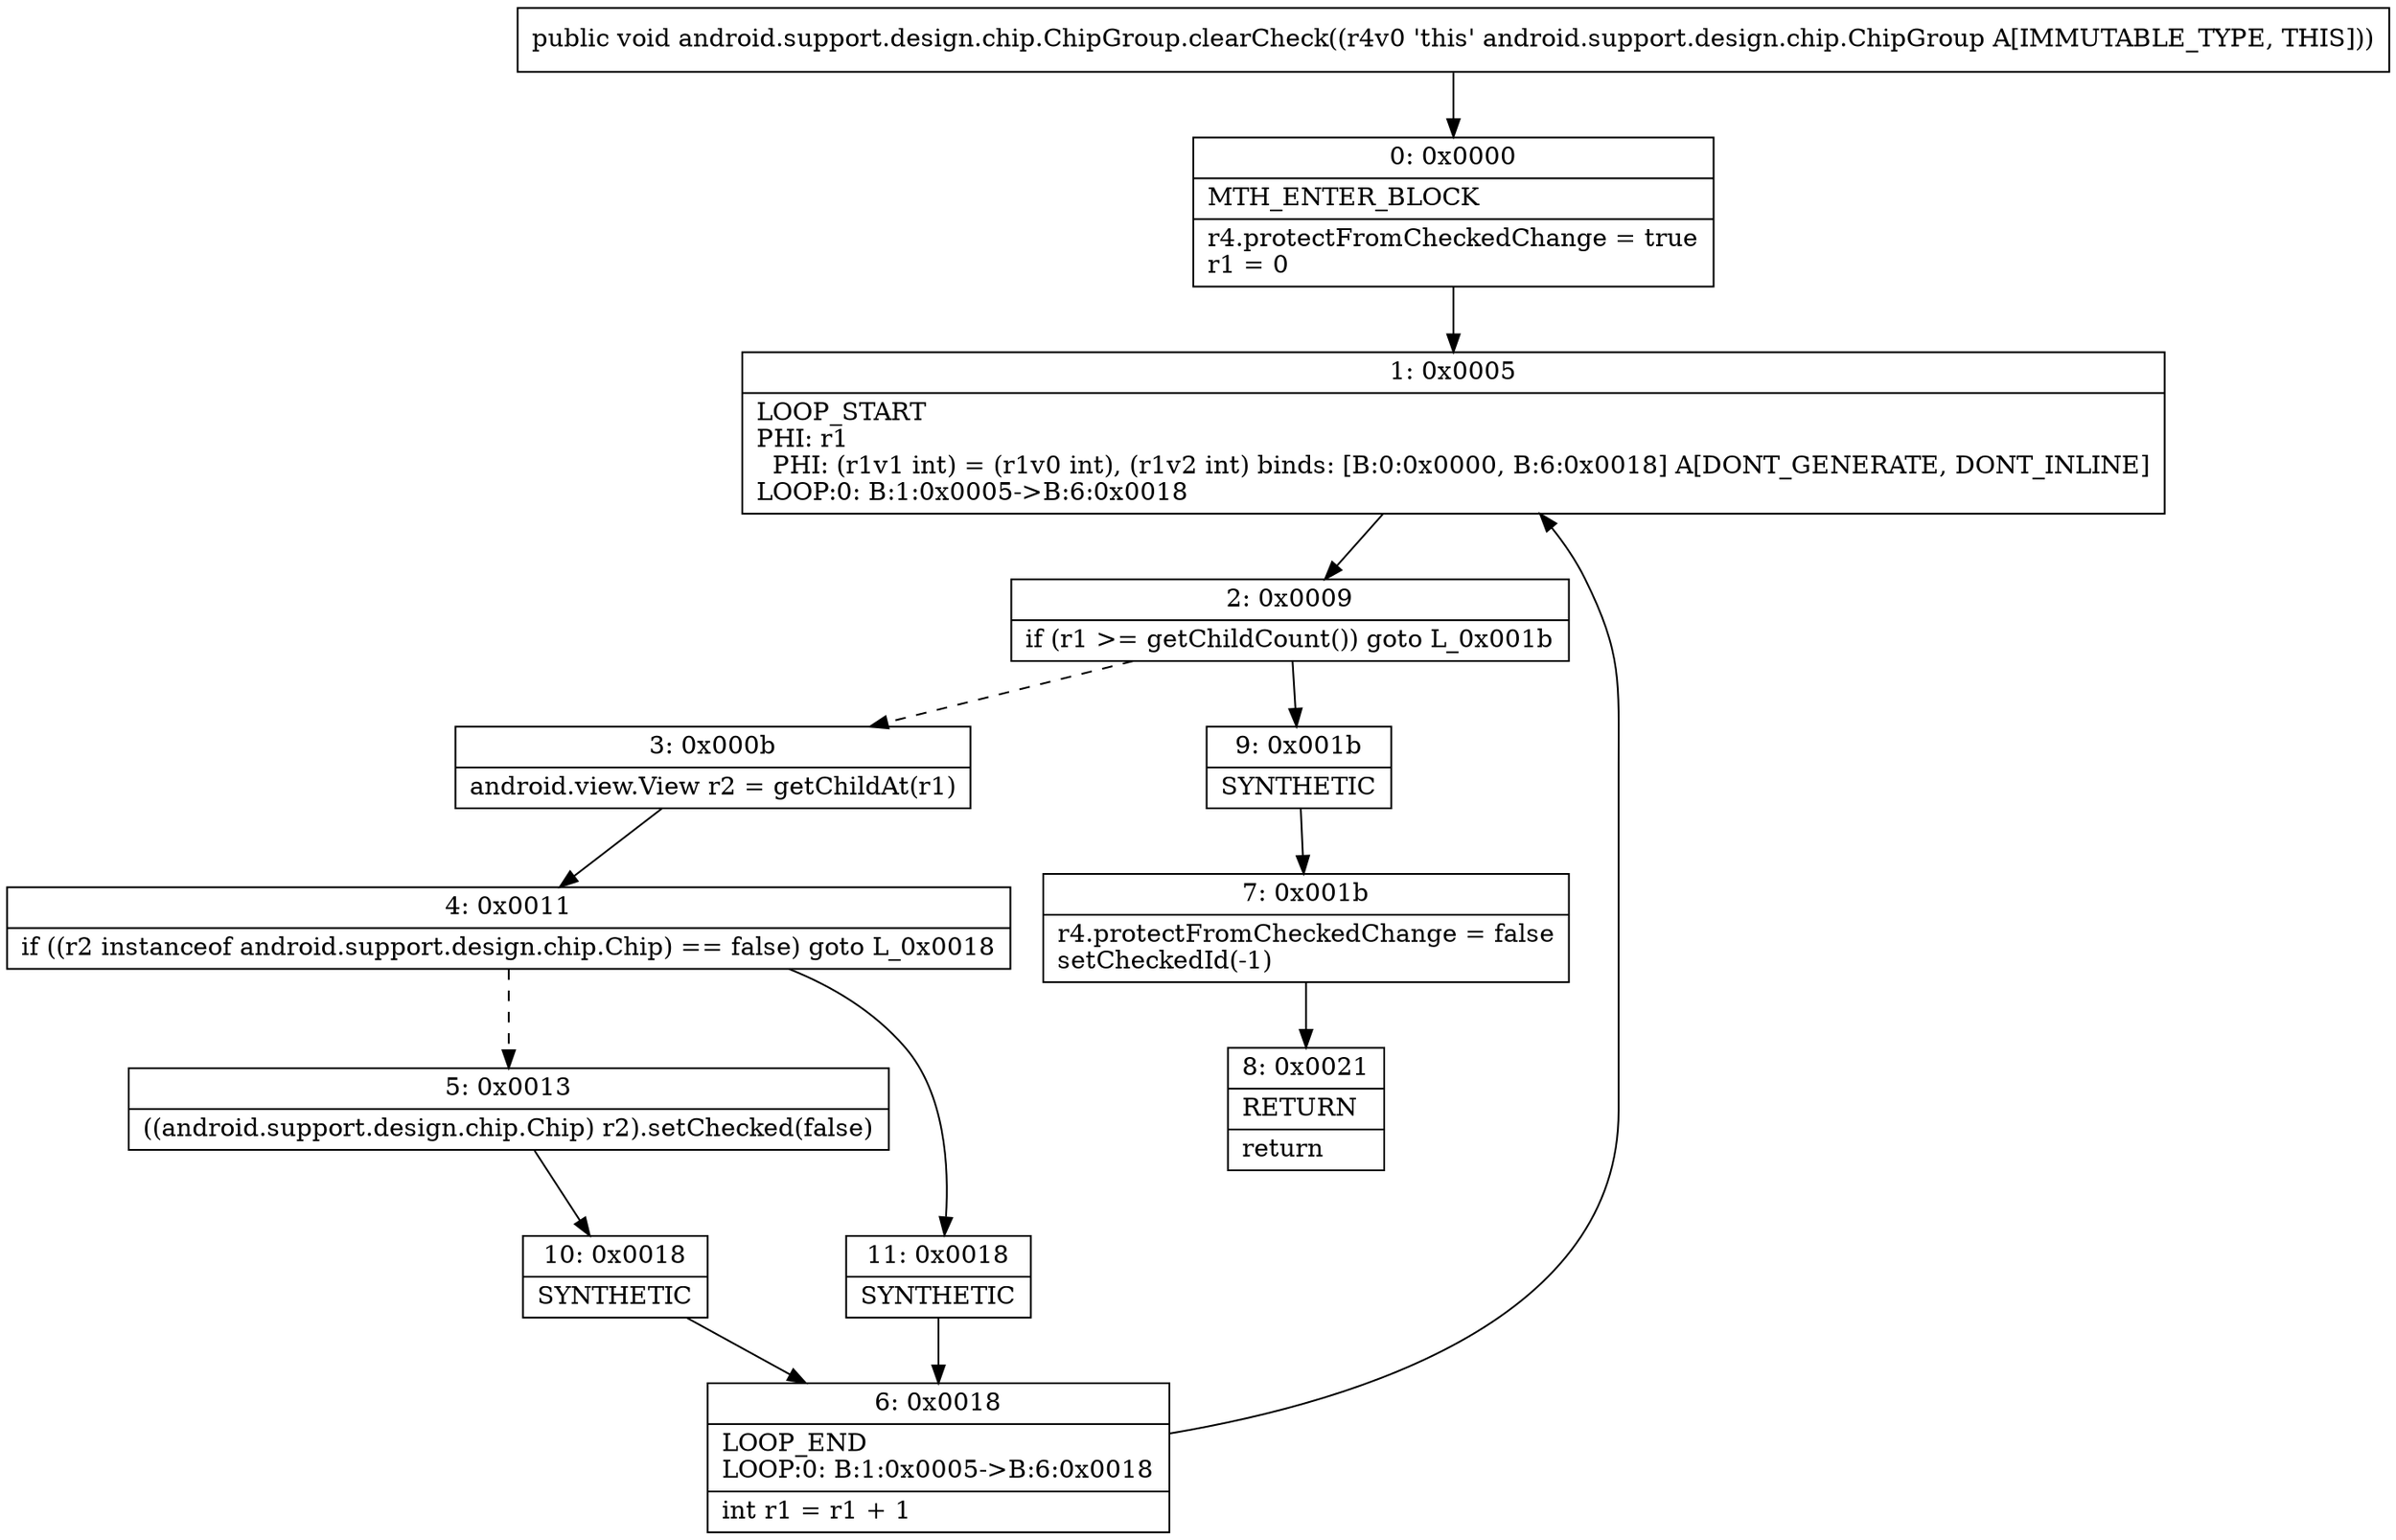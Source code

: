 digraph "CFG forandroid.support.design.chip.ChipGroup.clearCheck()V" {
Node_0 [shape=record,label="{0\:\ 0x0000|MTH_ENTER_BLOCK\l|r4.protectFromCheckedChange = true\lr1 = 0\l}"];
Node_1 [shape=record,label="{1\:\ 0x0005|LOOP_START\lPHI: r1 \l  PHI: (r1v1 int) = (r1v0 int), (r1v2 int) binds: [B:0:0x0000, B:6:0x0018] A[DONT_GENERATE, DONT_INLINE]\lLOOP:0: B:1:0x0005\-\>B:6:0x0018\l}"];
Node_2 [shape=record,label="{2\:\ 0x0009|if (r1 \>= getChildCount()) goto L_0x001b\l}"];
Node_3 [shape=record,label="{3\:\ 0x000b|android.view.View r2 = getChildAt(r1)\l}"];
Node_4 [shape=record,label="{4\:\ 0x0011|if ((r2 instanceof android.support.design.chip.Chip) == false) goto L_0x0018\l}"];
Node_5 [shape=record,label="{5\:\ 0x0013|((android.support.design.chip.Chip) r2).setChecked(false)\l}"];
Node_6 [shape=record,label="{6\:\ 0x0018|LOOP_END\lLOOP:0: B:1:0x0005\-\>B:6:0x0018\l|int r1 = r1 + 1\l}"];
Node_7 [shape=record,label="{7\:\ 0x001b|r4.protectFromCheckedChange = false\lsetCheckedId(\-1)\l}"];
Node_8 [shape=record,label="{8\:\ 0x0021|RETURN\l|return\l}"];
Node_9 [shape=record,label="{9\:\ 0x001b|SYNTHETIC\l}"];
Node_10 [shape=record,label="{10\:\ 0x0018|SYNTHETIC\l}"];
Node_11 [shape=record,label="{11\:\ 0x0018|SYNTHETIC\l}"];
MethodNode[shape=record,label="{public void android.support.design.chip.ChipGroup.clearCheck((r4v0 'this' android.support.design.chip.ChipGroup A[IMMUTABLE_TYPE, THIS])) }"];
MethodNode -> Node_0;
Node_0 -> Node_1;
Node_1 -> Node_2;
Node_2 -> Node_3[style=dashed];
Node_2 -> Node_9;
Node_3 -> Node_4;
Node_4 -> Node_5[style=dashed];
Node_4 -> Node_11;
Node_5 -> Node_10;
Node_6 -> Node_1;
Node_7 -> Node_8;
Node_9 -> Node_7;
Node_10 -> Node_6;
Node_11 -> Node_6;
}

